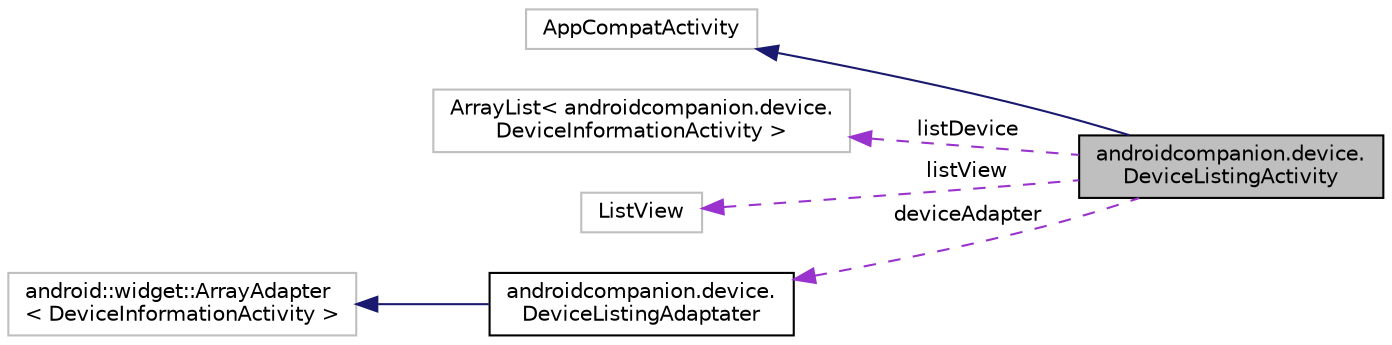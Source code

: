 digraph "androidcompanion.device.DeviceListingActivity"
{
  edge [fontname="Helvetica",fontsize="10",labelfontname="Helvetica",labelfontsize="10"];
  node [fontname="Helvetica",fontsize="10",shape=record];
  rankdir="LR";
  Node2 [label="androidcompanion.device.\lDeviceListingActivity",height=0.2,width=0.4,color="black", fillcolor="grey75", style="filled", fontcolor="black"];
  Node3 -> Node2 [dir="back",color="midnightblue",fontsize="10",style="solid",fontname="Helvetica"];
  Node3 [label="AppCompatActivity",height=0.2,width=0.4,color="grey75", fillcolor="white", style="filled"];
  Node4 -> Node2 [dir="back",color="darkorchid3",fontsize="10",style="dashed",label=" listDevice" ,fontname="Helvetica"];
  Node4 [label="ArrayList\< androidcompanion.device.\lDeviceInformationActivity \>",height=0.2,width=0.4,color="grey75", fillcolor="white", style="filled"];
  Node5 -> Node2 [dir="back",color="darkorchid3",fontsize="10",style="dashed",label=" listView" ,fontname="Helvetica"];
  Node5 [label="ListView",height=0.2,width=0.4,color="grey75", fillcolor="white", style="filled"];
  Node6 -> Node2 [dir="back",color="darkorchid3",fontsize="10",style="dashed",label=" deviceAdapter" ,fontname="Helvetica"];
  Node6 [label="androidcompanion.device.\lDeviceListingAdaptater",height=0.2,width=0.4,color="black", fillcolor="white", style="filled",URL="$classandroidcompanion_1_1device_1_1_device_listing_adaptater.html"];
  Node7 -> Node6 [dir="back",color="midnightblue",fontsize="10",style="solid",fontname="Helvetica"];
  Node7 [label="android::widget::ArrayAdapter\l\< DeviceInformationActivity \>",height=0.2,width=0.4,color="grey75", fillcolor="white", style="filled"];
}
